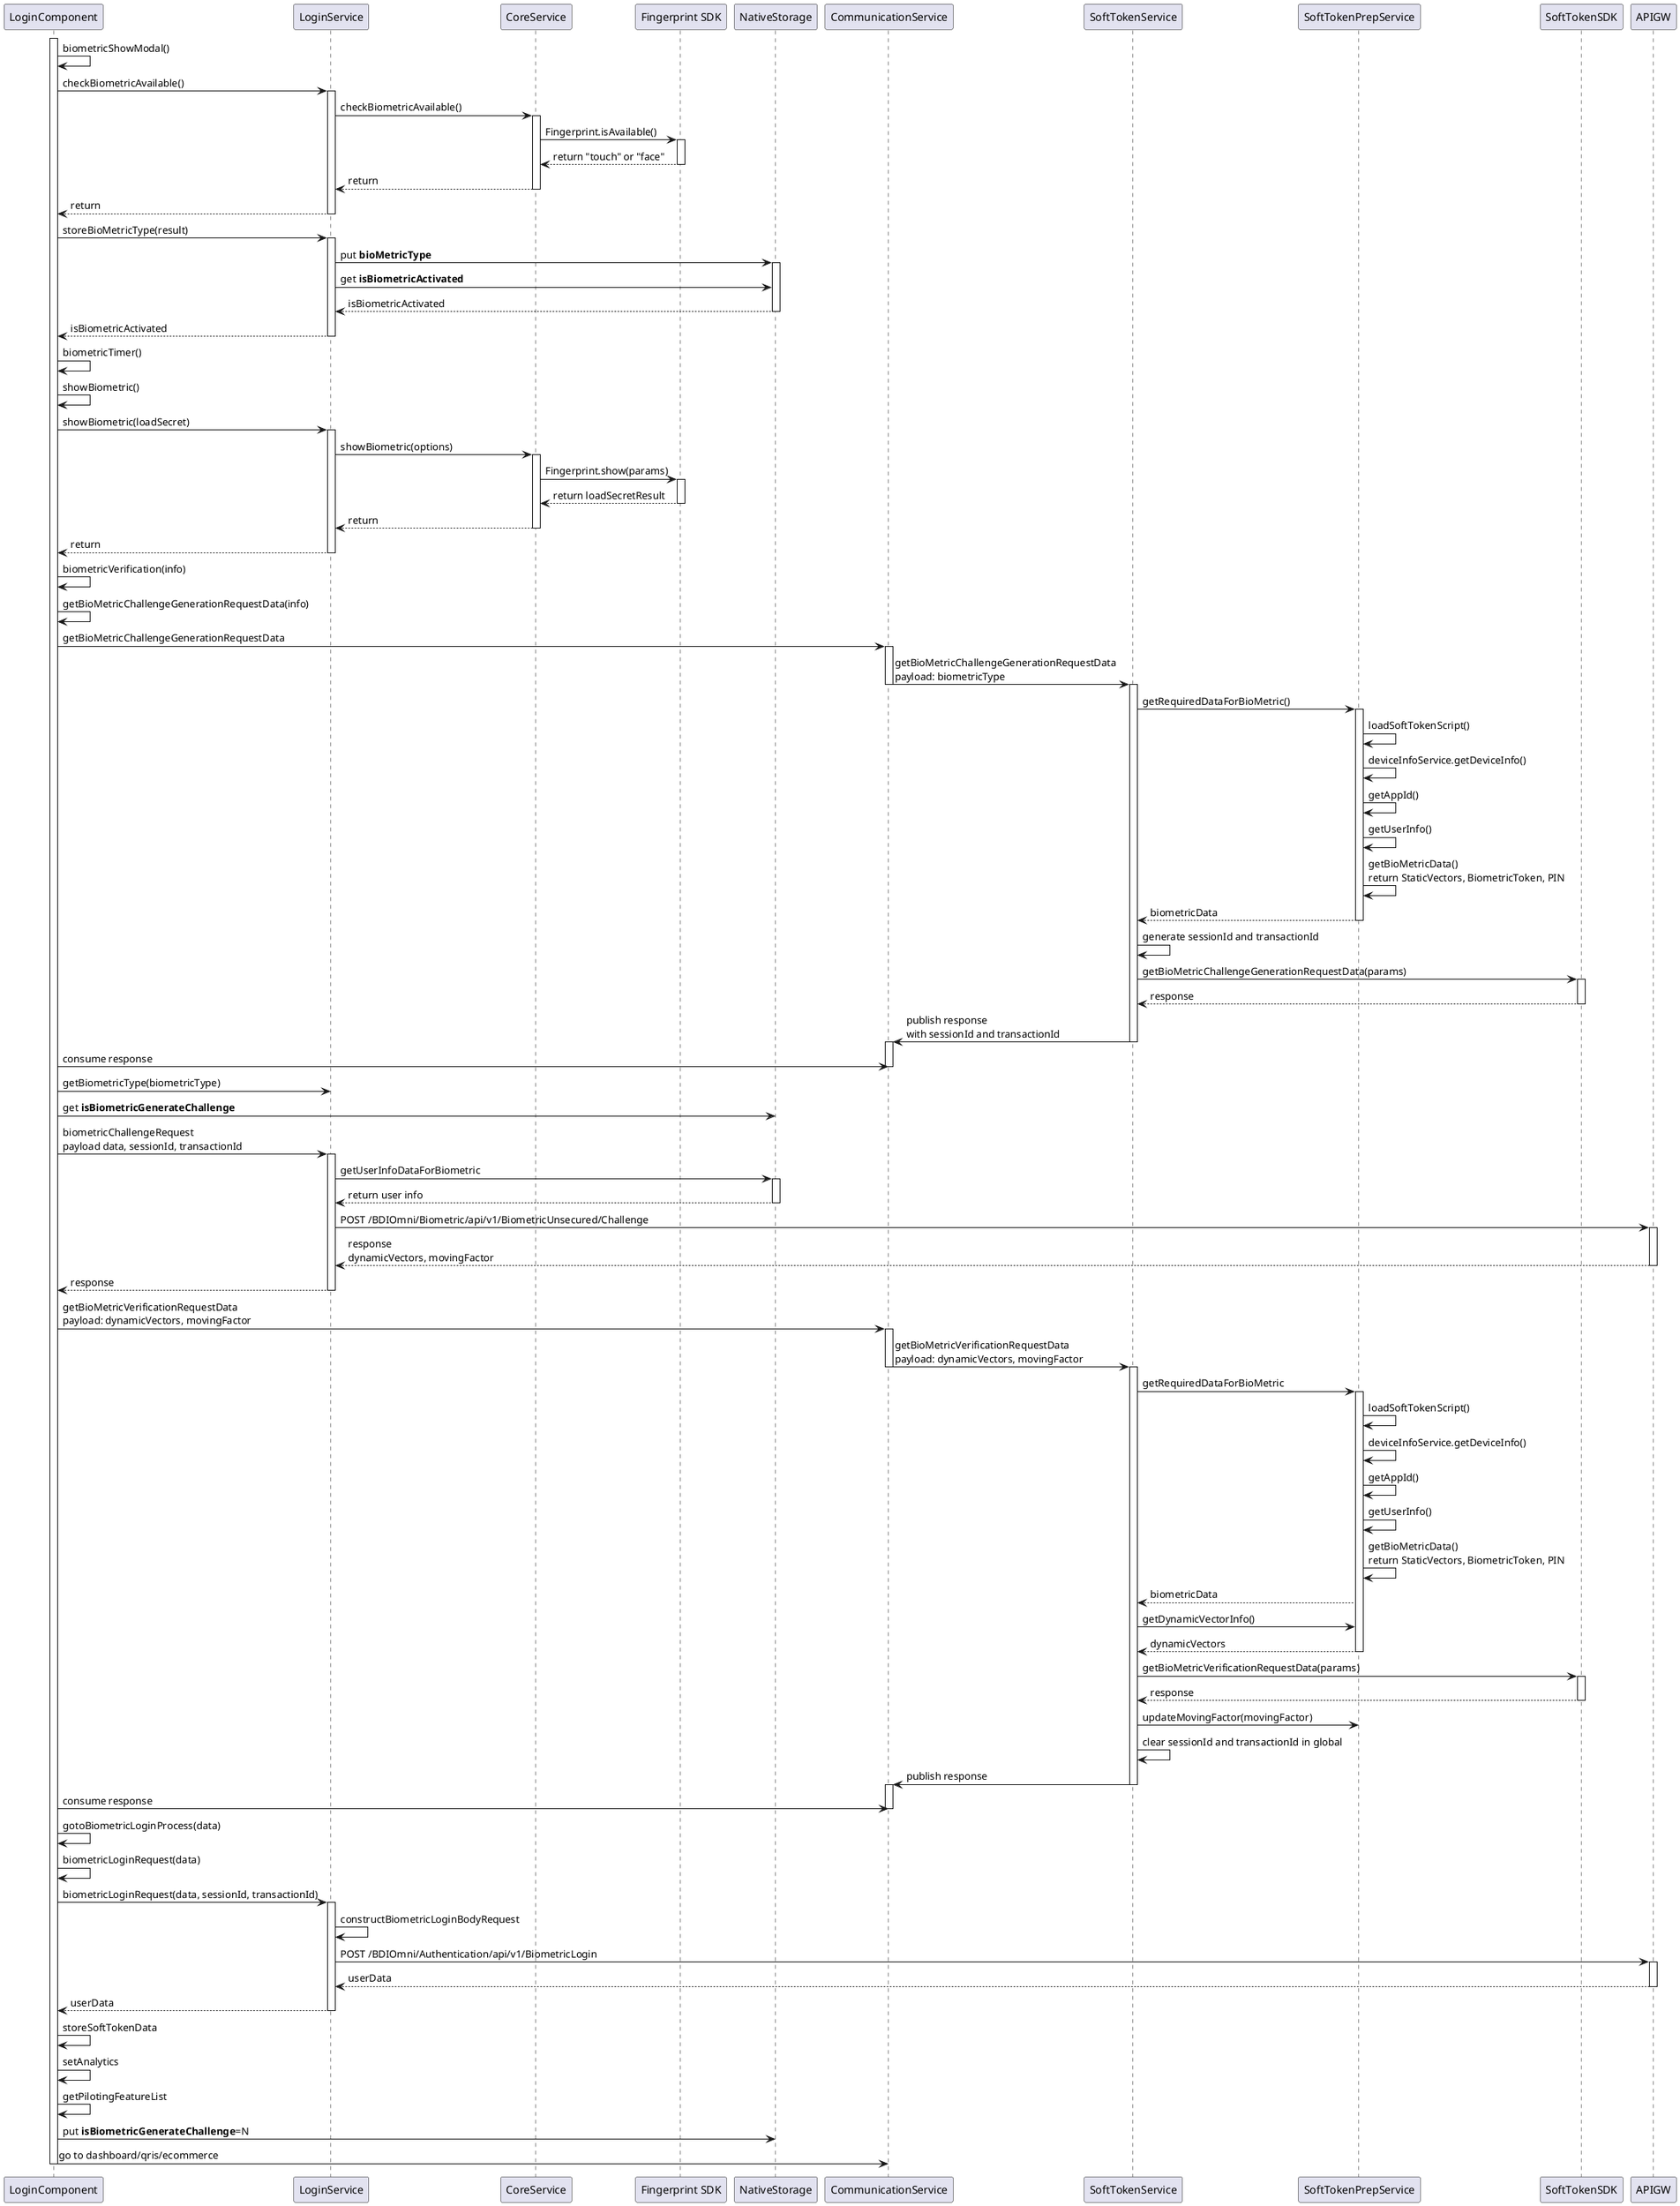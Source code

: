 @startuml biometric authentication
participant "LoginComponent" as lc
participant "LoginService" as ls
participant "CoreService" as core
participant "Fingerprint SDK" as fs
participant "NativeStorage" as storage
participant "CommunicationService" as comm
participant "SoftTokenService" as sts
participant "SoftTokenPrepService" as stps
participant "SoftTokenSDK" as sdk
participant "APIGW" as apigw

activate lc
lc -> lc: biometricShowModal()
lc -> ls: checkBiometricAvailable()
activate ls
ls -> core: checkBiometricAvailable()
activate core
core -> fs: Fingerprint.isAvailable()
activate fs
fs --> core: return "touch" or "face"
deactivate fs
core --> ls: return
deactivate core
ls --> lc: return
deactivate ls
lc -> ls: storeBioMetricType(result)
activate ls
ls -> storage: put **bioMetricType**
activate storage
ls -> storage: get **isBiometricActivated**
storage --> ls: isBiometricActivated
deactivate storage
ls --> lc: isBiometricActivated
deactivate ls
lc -> lc: biometricTimer()
lc -> lc: showBiometric()
lc -> ls: showBiometric(loadSecret)
activate ls
ls -> core: showBiometric(options)
activate core
core -> fs: Fingerprint.show(params)
activate fs
fs --> core: return loadSecretResult
deactivate fs
core --> ls: return
deactivate core
ls --> lc: return
deactivate ls
lc -> lc: biometricVerification(info)
lc -> lc: getBioMetricChallengeGenerationRequestData(info)
lc -> comm: getBioMetricChallengeGenerationRequestData
activate comm
comm -> sts: getBioMetricChallengeGenerationRequestData\npayload: biometricType
deactivate comm
activate sts
sts -> stps: getRequiredDataForBioMetric()
activate stps
stps -> stps: loadSoftTokenScript()
stps -> stps: deviceInfoService.getDeviceInfo()
stps -> stps: getAppId()
stps -> stps: getUserInfo()
stps -> stps: getBioMetricData()\nreturn StaticVectors, BiometricToken, PIN
stps --> sts: biometricData
deactivate stps
sts -> sts: generate sessionId and transactionId
sts -> sdk: getBioMetricChallengeGenerationRequestData(params)
activate sdk
sdk --> sts: response
deactivate sdk
sts -> comm: publish response\nwith sessionId and transactionId
deactivate sts
activate comm
lc -> comm: consume response
deactivate comm
lc -> ls: getBiometricType(biometricType)
lc -> storage: get **isBiometricGenerateChallenge**
lc -> ls: biometricChallengeRequest\npayload data, sessionId, transactionId
activate ls
ls -> storage: getUserInfoDataForBiometric
activate storage
storage --> ls: return user info
deactivate storage
ls -> apigw: POST /BDIOmni/Biometric/api/v1/BiometricUnsecured/Challenge
activate apigw
apigw --> ls: response\ndynamicVectors, movingFactor
deactivate apigw
ls --> lc: response
deactivate ls
lc -> comm: getBioMetricVerificationRequestData\npayload: dynamicVectors, movingFactor
activate comm
comm -> sts: getBioMetricVerificationRequestData\npayload: dynamicVectors, movingFactor
deactivate comm
activate sts
sts -> stps: getRequiredDataForBioMetric
activate stps
stps -> stps: loadSoftTokenScript()
stps -> stps: deviceInfoService.getDeviceInfo()
stps -> stps: getAppId()
stps -> stps: getUserInfo()
stps -> stps: getBioMetricData()\nreturn StaticVectors, BiometricToken, PIN
stps --> sts: biometricData
sts -> stps: getDynamicVectorInfo()
stps --> sts: dynamicVectors
deactivate stps
sts -> sdk: getBioMetricVerificationRequestData(params)
activate sdk
sdk --> sts: response
deactivate sdk
sts -> stps: updateMovingFactor(movingFactor)
sts -> sts: clear sessionId and transactionId in global
sts -> comm: publish response
deactivate sts
activate comm
lc -> comm: consume response
deactivate comm
lc -> lc: gotoBiometricLoginProcess(data)
lc -> lc: biometricLoginRequest(data)
lc -> ls: biometricLoginRequest(data, sessionId, transactionId)
activate ls
ls -> ls: constructBiometricLoginBodyRequest
ls -> apigw: POST /BDIOmni/Authentication/api/v1/BiometricLogin
activate apigw
apigw --> ls: userData
deactivate apigw
ls --> lc: userData
deactivate ls
lc -> lc: storeSoftTokenData
lc -> lc: setAnalytics
lc -> lc: getPilotingFeatureList
lc -> storage: put **isBiometricGenerateChallenge**=N
lc -> comm: go to dashboard/qris/ecommerce
deactivate lc

' start
' :**checkBiometricAvailable()**
' Cordova plugin Fingerprint.isAvailable() -> touch or face;
' :**storeBioMetricType()**
' store to NativeStorage;
' :**showBiometric()**
' Cordova plugin Fingerprint.show();
' :**biometricVerification(info)**
' call getBioMetricChallengeGenerationRequestData(biometricType);
' :**softTokenDataPrepService.getRequiredDataForBioMetric()**
' return staticVectors, userId, biometricData, etc as params;
' :**SoftTokenSDK.getBioMetricChallengeGenerationRequestData(params)**
' return sessionId and transactionId;
' :**getBioMetricVerificationRequestData(...)**
' call prepService getRequiredDataForBioMetric and getDynamicVectorInfo;
' :**SoftTokenSDK.getBioMetricVerificationRequestData(params)**
' based on stored sessionId and transactionId
' return data and movingFactor;
' :**gotoBiometricLoginProcess(data)**
' call biometricLoginRequest(data, sessionId, transactionId, registrationToken)
' call constructBiometricLoginBodyRequest();
' :**POST /BDIOmni/Authentication/api/v1/BiometricLogin**
' store accessCode and userData from response
' getPiloting;
' :Go to Dashboard;
' stop
@enduml